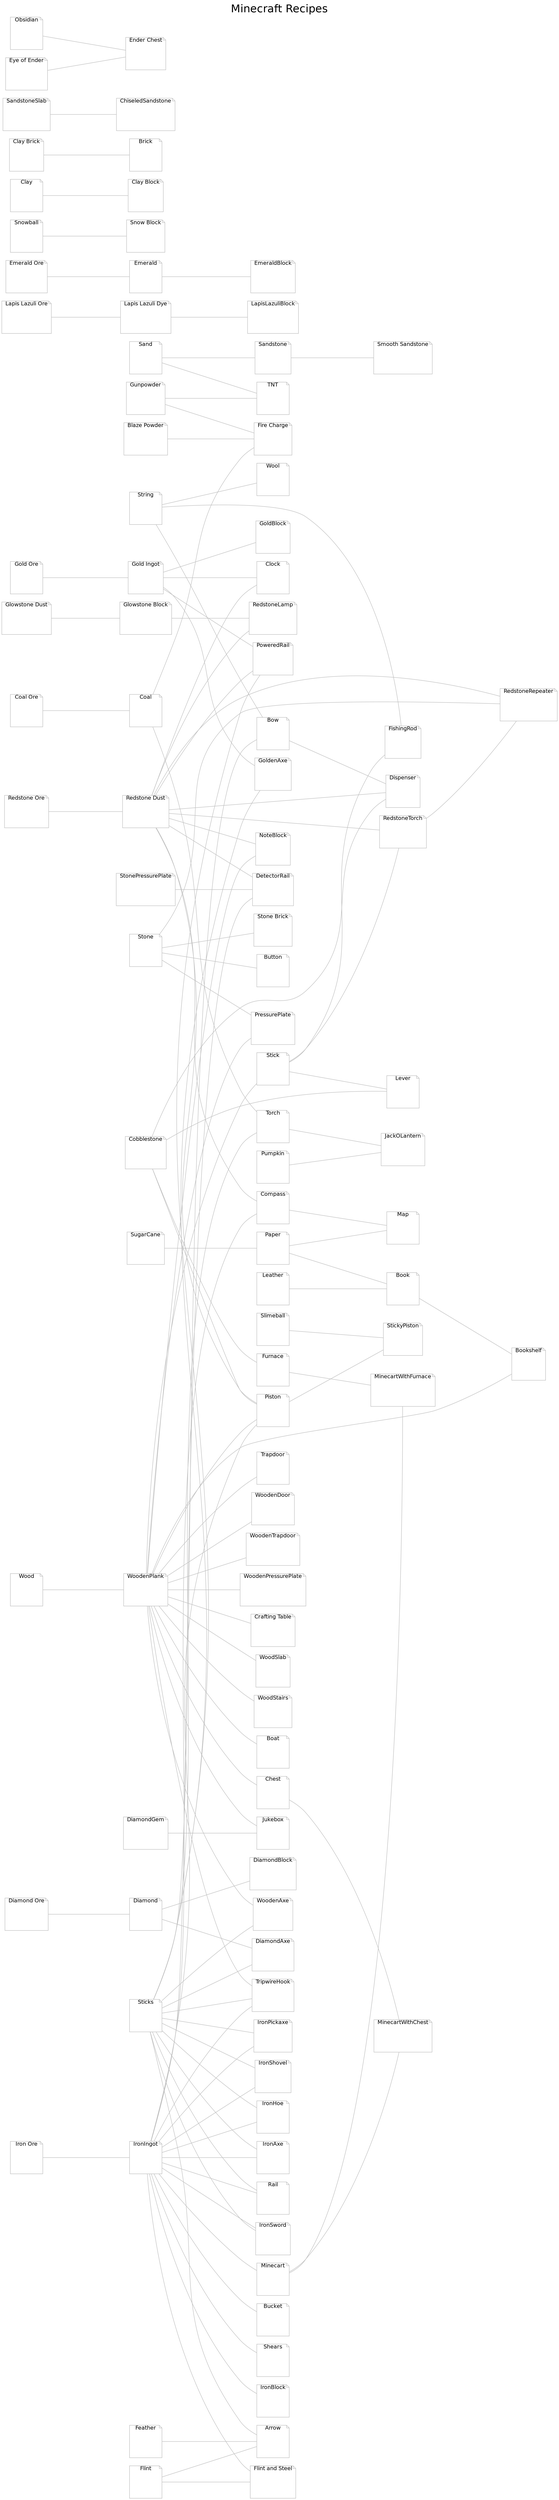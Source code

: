 graph {
  fontsize=24
  fontname="Helvetica"
  label="Minecraft Recipes"
  labelloc=t

  rankdir=LR
  ranksep=2.0

  edge [
    color=gray
  ]

  node [
    color=gray
    shape=note
    labelloc=t
    height=1
    width=1
    //fixedsize=true
    fontsize=12
    fontname="Helvetica"
  ]
  
  Wood

  // Basic Recipes

  Wood -- WoodenPlank

  Stick [image="images/Grid_Stick.png"]
  WoodenPlank -- Stick

  Torch [image="images/Grid_Torch.png"]
  Sticks -- Torch
  Coal -- Torch

  CraftingTable [image="images/Grid_Crafting_Table.png" label="Crafting Table"]
  WoodenPlank -- CraftingTable

  Furnace [image="images/Grid_Furnace.png"]
  Cobblestone -- Furnace

  Chest [image="images/Grid_Chest.png"]
  WoodenPlank -- Chest

  // Block Recipes

  CoalOre [image="images/Grid_Coal_Ore.png" label="Coal Ore"]
  Coal [image="images/Grid_Coal_Item.png"]
  CoalOre -- Coal

  IronOre [image="images/Grid_Iron_Ore.png" label="Iron Ore"]
  IronOre -- IronIngot -- IronBlock

  LapisLazuliOre [image="images/Grid_Lapis_Lazuli_Ore.png" label="Lapis Lazuli Ore"]
  LapisLazuliDye [image="images/Grid_Lapis_Lazuli_Dye.png" label="Lapis Lazuli Dye"]
  LapisLazuliOre -- LapisLazuliDye -- LapisLazuliBlock

  GoldOre [image="images/Grid_Gold_Ore.png" label="Gold Ore"]
  GoldIngot [image="images/Grid_Gold_Ingot.png" label="Gold Ingot"]
  GoldOre -- GoldIngot -- GoldBlock

  RedstoneOre [image="images/Grid_Redstone_Ore.png" label="Redstone Ore"]
  RedstoneDust [image="images/Grid_Redstone_Dust.png" label="Redstone Dust"]
  RedstoneOre -- RedstoneDust

  Diamond [image="images/Grid_Diamond_Gem.png" label="Diamond"]
  DiamondOre [image="images/Grid_Diamond_Ore.png" label="Diamond Ore"]
  DiamondOre -- Diamond -- DiamondBlock

  Emerald [image="images/Grid_Emerald.png" label="Emerald"]
  EmeraldOre [image="images/Grid_Emerald_Ore.png" label="Emerald Ore"]
  EmeraldOre -- Emerald -- EmeraldBlock

  GlowstoneDust [image="images/Grid_Glowstone_Dust.png" label="Glowstone Dust"]
  GlowstoneBlock [image="images/Grid_Glowstone_Block.png" label="Glowstone Block"]
  GlowstoneDust -- GlowstoneBlock

  String [image="images/Grid_String.png"]
  Wool [image="images/Grid_White_Wool.png"]
  String -- Wool

  Gunpowder [image="images/Grid_Gunpowder.png"]
  Sand [image="images/Grid_Sand.png"]
  TNT [image="images/Grid_TNT.png"]
  Gunpowder -- TNT
  Sand -- TNT

  WoodenPlank -- WoodSlab

  // TODO: Stone Slabs

  WoodenPlank -- WoodStairs

  // TODO: Stone Stairs

  Snowball [image="images/Grid_Snowball.png"]
  SnowBlock [image="images/Grid_Snow_Block.png" label="Snow Block"]
  Snowball -- SnowBlock

  Clay [image="images/Grid_Clay_Item.png"]
  ClayBlock [image="images/Grid_Clay_Block.png" label="Clay Block"]
  Clay -- ClayBlock

  ClayBrick [image="images/Grid_Clay_Brick.png" label="Clay Brick"]
  Brick [image="images/Grid_Brick_Block.png" label="Brick"]
  ClayBrick -- Brick

  StoneBrick [image="images/Grid_Stone_Brick.png" label="Stone Brick"]
  Stone [image="images/Grid_Stone.png" label="Stone"]
  Stone -- StoneBrick

  Bookshelf [image="images/Grid_Bookshelf.png"]
  Book [image="images/Grid_Book.png"]
  WoodenPlank -- Bookshelf
  Book -- Bookshelf

  Sandstone [image="images/Grid_Sandstone.png" label="Sandstone"]
  Sand -- Sandstone

  SmoothSandstone [image="images/Grid_Smooth_Sandstone.png" label="Smooth Sandstone"]
  Sandstone -- SmoothSandstone

  SandstoneSlab -- ChiseledSandstone

  Pumpkin [image="images/Grid_Pumpkin.png"]
  JackOLantern [image="images/Grid_Jack-O-Lantern.png"]
  Pumpkin -- JackOLantern
  Torch -- JackOLantern

  Obsidian [image="images/Grid_Obsidian.png"]
  EyeOfEnder [image="images/Grid_Eye_of_Ender.png" label="Eye of Ender"]
  EnderChest [image="images/Grid_Ender_Chest.png" label="Ender Chest"]
  Obsidian -- EnderChest
  EyeOfEnder -- EnderChest

  // Tool Recipes

  //// Axes

  Sticks -- IronAxe
  IronIngot -- IronAxe

  Sticks -- WoodenAxe
  WoodenPlank -- WoodenAxe
  
  Sticks -- GoldenAxe
  GoldIngot -- GoldenAxe

  Sticks -- DiamondAxe
  Diamond -- DiamondAxe

  //// Pickaxes

  Sticks -- IronPickaxe
  IronIngot -- IronPickaxe

  //// Shovels

  Sticks -- IronShovel
  IronIngot -- IronShovel

  //// Hoes

  Sticks -- IronHoe
  IronIngot -- IronHoe

  // Tools Continued...

  Flint [image="images/Grid_Flint.png"]
  FlintAndSteel [image="images/Grid_Flint_and_Steel.png" label="Flint and Steel"]
  IronIngot -- FlintAndSteel
  Flint -- FlintAndSteel

  Bucket [image="images/Grid_Bucket.png"]
  IronIngot -- Bucket

  Paper [image="images/Grid_Paper.png"]
  Compass [image="images/Grid_Compass.png"]
  Map [image="images/Grid_Empty_Map.png"]
  Paper -- Map
  Compass -- Map

  Clock [image="images/Grid_Clock.png"]
  GoldIngot -- Clock
  RedstoneDust -- Clock

  IronIngot -- Compass
  RedstoneDust -- Compass

  FishingRod [image="images/Grid_Fishing_Rod.png"]
  Stick -- FishingRod
  String -- FishingRod
  
  Shears [image="images/Grid_Shears.png"]
  IronIngot -- Shears

  BlazePowder [image="images/Grid_Blaze_Powder.png" label="Blaze Powder"]
  FireCharge [image="images/Grid_Fire_Charge.png" label="Fire Charge"]
  BlazePowder -- FireCharge
  Coal -- FireCharge
  Gunpowder -- FireCharge

  // Weapon Recipes

  //// Swords

  Sticks -- Bow
  String -- Bow

  Flint -- Arrow
  Sticks -- Arrow
  Feather -- Arrow
 
  // Armor Recipes

  // Transportation Recipes
  IronIngot -- Minecart

  Minecart [image="images/Grid_Minecart.png"]
  MinecartWithFurnace [image="images/Grid_Powered_Minecart.png"]
  Minecart -- MinecartWithFurnace
  Furnace -- MinecartWithFurnace

  MinecartWithChest [image="images/Grid_Storage_Minecart.png"]
  Minecart -- MinecartWithChest
  Chest -- MinecartWithChest

  Rail [image="images/Grid_Rails.png"]
  Sticks -- Rail
  IronIngot -- Rail

  PoweredRail [image="images/Grid_Powered_Rail.png"]
  Sticks -- PoweredRail
  GoldIngot -- PoweredRail
  RedstoneDust -- PoweredRail

  DetectorRail [image="images/Grid_Detector_Rail.png"]
  StonePressurePlate -- DetectorRail
  IronIngot -- DetectorRail
  RedstoneDust -- DetectorRail

  Boat [image="images/Grid_Boat.png"]
  WoodenPlank -- Boat

  // Mechanism Recipes

  //// Doors

  WoodenPlank -- Trapdoor

  WoodenPlank -- PressurePlate

  Stone -- PressurePlate

  Stone -- Button

  RedstoneDust -- RedstoneTorch
  Stick -- RedstoneTorch

  Cobblestone -- Lever
  Stick -- Lever

  WoodenPlank -- TripwireHook
  IronIngot -- TripwireHook
  Sticks -- TripwireHook

  WoodenPlank -- NoteBlock
  RedstoneDust -- NoteBlock

  WoodenPlank -- Jukebox
  DiamondGem -- Jukebox

  Cobblestone -- Dispenser
  RedstoneDust -- Dispenser
  Bow -- Dispenser

  Stone -- RedstoneRepeater
  RedstoneDust -- RedstoneRepeater
  RedstoneTorch -- RedstoneRepeater

  Cobblestone -- Piston
  RedstoneDust -- Piston
  WoodenPlank -- Piston
  IronIngot -- Piston

  Piston -- StickyPiston
  Slimeball -- StickyPiston

  RedstoneDust -- RedstoneLamp
  GlowstoneBlock -- RedstoneLamp

  // Food Recipes

  // Miscellaneous Recipes

  SugarCane -- Paper
  
  Paper -- Book
  Leather -- Book

  // Dye Recipes

  // Wool Recipes

  // Enchantment & Brewing Recipes


  // Unsorted
    
  WoodenPlank -- WoodenDoor 
  WoodenPlank -- WoodenTrapdoor

  WoodenPlank -- WoodenPressurePlate
  
  Sticks -- IronSword
  IronIngot -- IronSword
	
  /*
  subgraph cluster_0 {
    label="Basic Recipes"
    
    WoodenPlank
    Sticks
    Torch
    CraftingTable
    Furnace
    Chest
  }
  
  subgraph cluster_1 {
    label="Block Recipes"

    Glowstone
    Wool
    TNT
    WoodenSlab
    StoneSlab
    WoodenStairs
    StoneStairs
    SnowBlock
    ClayBlock
    Brick
    StoneBrick
    Bookshelf
    Sandstone
    SmoothSandstone
    ChiseledSandstone
    JackOLantern
    EnderChest
  }

  subgraph cluster_2 {
    label="Tool Recipes"

    WoodenAxe
    WoodenPickaxe
    WoodenShovel
    WoodenHoe
    
    IronAxe
    IronPickaxe
    IronShovel
    IronHoe

    DiamondAxe
    DiamondPickaxe
    DiamondShovel
    DiamondHoe

    FlintAndSteel
    Bucket
    Compass
    Map
    Clock
    FishingRod
    Shears
    FireCharge
  }

  subgraph clsuter_3 {
    label="Weapon Recipes"

    WoodenSword
    IronSword
    GoldSword
    DiamonSword
    Bow
    Arrows
  }

  subgraph cluster_4 {
    label="Armor Recipes"

    LeatherHelmet
    GoldHelmet
    IronHelmet
    DiamondHelmet

    LeatherChestplate
    GoldChestplate
    IronChestplate
    DiamondChestplate

    LeatherLeggings
    GoldLeggings
    IronLeggings
    DiamondLeggings

    LeatherBoots
    GoldBoots
    IronBoots
    DiamondBoots
  }

  subgraph cluster_5 {
    label="Transportation Recipes"

    Minecart
    MinecartWithFurnace
    MinecartWithChest
    Rail
    PoweredRail
    DetectorRail
    Boat
  }

  subgraph cluster_6 {
    label="Mechanism Recipes"

    WoodenDoor
    WoodenTrapdoor
    WoodenPressurePlate
    Button
    RedstoneTorch
    Level
    TripwireHook
    NoteBlock
    Jukebox
    Dispenser
    RedstoneRepeater
    Piston
    StickyPiston
    RedstoneLamp
  }

  subgraph cluster_7 {
    label="Food Recipes"

    Bowl
    MushroomStew
    Bread
    Sugar
    Cake
    Cookie
    GoldenApple
    EnchantedGoldenApple
    MelonBlock
    MelonSeeds
    PumpkinSeeds
  }

  subgraph cluster_8 {
    label="Misc Recipes"

    Painting
    Sign
    Ladder
    GlassPane
    IronBar
    Paper
    Book
    BookAndQuill
    Fence
    FenceGate
    Bed
    GoldIngot
    EyeOfEnder
  }
*/
  

}

